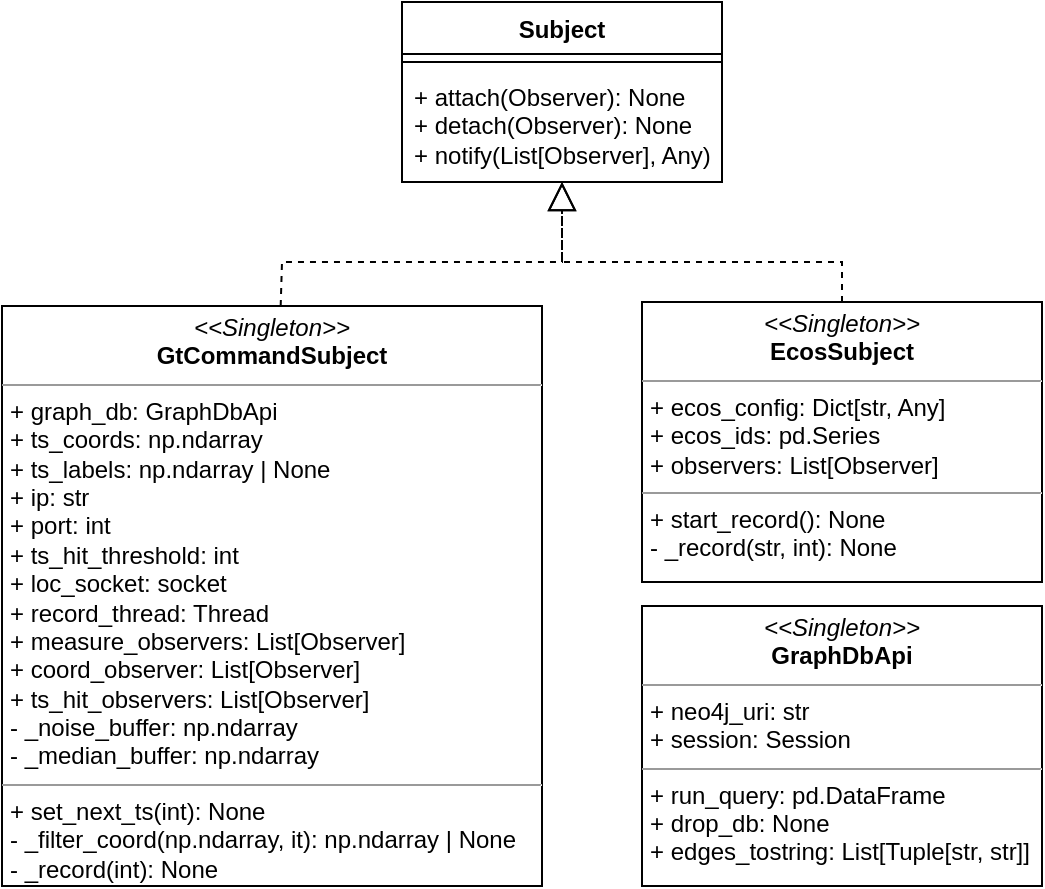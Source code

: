 <mxfile version="24.0.1" type="github">
  <diagram name="Page-1" id="31kL542jptBf9IF8P8UT">
    <mxGraphModel dx="1208" dy="1103" grid="1" gridSize="10" guides="1" tooltips="1" connect="1" arrows="1" fold="1" page="1" pageScale="1" pageWidth="850" pageHeight="1100" math="0" shadow="0">
      <root>
        <mxCell id="0" />
        <mxCell id="1" parent="0" />
        <mxCell id="1zcbpxARIGvhw2aFm4UJ-1" value="Subject" style="swimlane;fontStyle=1;align=center;verticalAlign=top;childLayout=stackLayout;horizontal=1;startSize=26;horizontalStack=0;resizeParent=1;resizeParentMax=0;resizeLast=0;collapsible=1;marginBottom=0;whiteSpace=wrap;html=1;" vertex="1" parent="1">
          <mxGeometry x="1070" y="10" width="160" height="90" as="geometry" />
        </mxCell>
        <mxCell id="1zcbpxARIGvhw2aFm4UJ-2" value="" style="line;strokeWidth=1;fillColor=none;align=left;verticalAlign=middle;spacingTop=-1;spacingLeft=3;spacingRight=3;rotatable=0;labelPosition=right;points=[];portConstraint=eastwest;strokeColor=inherit;" vertex="1" parent="1zcbpxARIGvhw2aFm4UJ-1">
          <mxGeometry y="26" width="160" height="8" as="geometry" />
        </mxCell>
        <mxCell id="1zcbpxARIGvhw2aFm4UJ-3" value="+ attach(Observer): None&lt;br&gt;+ detach(Observer): None&lt;br&gt;+ notify(List[Observer], Any)" style="text;strokeColor=none;fillColor=none;align=left;verticalAlign=top;spacingLeft=4;spacingRight=4;overflow=hidden;rotatable=0;points=[[0,0.5],[1,0.5]];portConstraint=eastwest;whiteSpace=wrap;html=1;" vertex="1" parent="1zcbpxARIGvhw2aFm4UJ-1">
          <mxGeometry y="34" width="160" height="56" as="geometry" />
        </mxCell>
        <mxCell id="1zcbpxARIGvhw2aFm4UJ-4" value="" style="endArrow=block;dashed=1;endFill=0;endSize=12;html=1;rounded=0;" edge="1" parent="1" source="1zcbpxARIGvhw2aFm4UJ-8">
          <mxGeometry width="160" relative="1" as="geometry">
            <mxPoint x="1010" y="160" as="sourcePoint" />
            <mxPoint x="1150" y="100" as="targetPoint" />
            <Array as="points">
              <mxPoint x="1010" y="140" />
              <mxPoint x="1150" y="140" />
            </Array>
          </mxGeometry>
        </mxCell>
        <mxCell id="1zcbpxARIGvhw2aFm4UJ-5" value="" style="endArrow=block;dashed=1;endFill=0;endSize=12;html=1;rounded=0;" edge="1" parent="1" source="1zcbpxARIGvhw2aFm4UJ-6">
          <mxGeometry width="160" relative="1" as="geometry">
            <mxPoint x="1290" y="160" as="sourcePoint" />
            <mxPoint x="1150" y="100" as="targetPoint" />
            <Array as="points">
              <mxPoint x="1290" y="140" />
              <mxPoint x="1150" y="140" />
            </Array>
          </mxGeometry>
        </mxCell>
        <mxCell id="1zcbpxARIGvhw2aFm4UJ-6" value="&lt;p style=&quot;margin:0px;margin-top:4px;text-align:center;&quot;&gt;&lt;i&gt;&amp;lt;&amp;lt;Singleton&amp;gt;&amp;gt;&lt;/i&gt;&lt;br&gt;&lt;b&gt;EcosSubject&lt;/b&gt;&lt;/p&gt;&lt;hr size=&quot;1&quot;&gt;&lt;p style=&quot;margin:0px;margin-left:4px;&quot;&gt;+ ecos_config: Dict[str, Any]&lt;br style=&quot;border-color: var(--border-color);&quot;&gt;+ ecos_ids: pd.Series&lt;br style=&quot;border-color: var(--border-color);&quot;&gt;+ observers: List[Observer]&lt;br&gt;&lt;/p&gt;&lt;hr size=&quot;1&quot;&gt;&lt;p style=&quot;margin:0px;margin-left:4px;&quot;&gt;+ start_record(): None&lt;br style=&quot;border-color: var(--border-color);&quot;&gt;- _record(str, int): None&lt;br&gt;&lt;/p&gt;" style="verticalAlign=top;align=left;overflow=fill;fontSize=12;fontFamily=Helvetica;html=1;whiteSpace=wrap;" vertex="1" parent="1">
          <mxGeometry x="1190" y="160" width="200" height="140" as="geometry" />
        </mxCell>
        <mxCell id="1zcbpxARIGvhw2aFm4UJ-7" value="&lt;p style=&quot;margin:0px;margin-top:4px;text-align:center;&quot;&gt;&lt;i&gt;&amp;lt;&amp;lt;Singleton&amp;gt;&amp;gt;&lt;/i&gt;&lt;br&gt;&lt;b&gt;GraphDbApi&lt;/b&gt;&lt;/p&gt;&lt;hr size=&quot;1&quot;&gt;&lt;p style=&quot;margin:0px;margin-left:4px;&quot;&gt;+ neo4j_uri: str&lt;br style=&quot;border-color: var(--border-color);&quot;&gt;+ session: Session&lt;br&gt;&lt;/p&gt;&lt;hr size=&quot;1&quot;&gt;&lt;p style=&quot;margin:0px;margin-left:4px;&quot;&gt;+ run_query: pd.DataFrame&lt;br style=&quot;border-color: var(--border-color);&quot;&gt;+ drop_db: None&lt;br style=&quot;border-color: var(--border-color);&quot;&gt;+ edges_tostring: List[Tuple[str, str]]&lt;br&gt;&lt;/p&gt;" style="verticalAlign=top;align=left;overflow=fill;fontSize=12;fontFamily=Helvetica;html=1;whiteSpace=wrap;" vertex="1" parent="1">
          <mxGeometry x="1190" y="312" width="200" height="140" as="geometry" />
        </mxCell>
        <mxCell id="1zcbpxARIGvhw2aFm4UJ-8" value="&lt;p style=&quot;margin:0px;margin-top:4px;text-align:center;&quot;&gt;&lt;i&gt;&amp;lt;&amp;lt;Singleton&amp;gt;&amp;gt;&lt;/i&gt;&lt;br&gt;&lt;b&gt;GtCommandSubject&lt;/b&gt;&lt;/p&gt;&lt;hr size=&quot;1&quot;&gt;&lt;p style=&quot;margin:0px;margin-left:4px;&quot;&gt;+ graph_db: GraphDbApi&lt;br style=&quot;border-color: var(--border-color);&quot;&gt;+ ts_coords: np.ndarray&lt;br style=&quot;border-color: var(--border-color);&quot;&gt;+ ts_labels: np.ndarray | None&lt;br style=&quot;border-color: var(--border-color);&quot;&gt;+ ip: str&lt;br style=&quot;border-color: var(--border-color);&quot;&gt;+ port: int&lt;br style=&quot;border-color: var(--border-color);&quot;&gt;+ ts_hit_threshold: int&lt;br style=&quot;border-color: var(--border-color);&quot;&gt;+ loc_socket: socket&lt;br style=&quot;border-color: var(--border-color);&quot;&gt;+ record_thread: Thread&lt;br style=&quot;border-color: var(--border-color);&quot;&gt;+ measure_observers: List[Observer]&lt;br style=&quot;border-color: var(--border-color);&quot;&gt;+ coord_observer: List[Observer]&lt;br style=&quot;border-color: var(--border-color);&quot;&gt;+ ts_hit_observers: List[Observer]&lt;br style=&quot;border-color: var(--border-color);&quot;&gt;- _noise_buffer: np.ndarray&lt;br style=&quot;border-color: var(--border-color);&quot;&gt;- _median_buffer: np.ndarray&lt;br&gt;&lt;/p&gt;&lt;hr size=&quot;1&quot;&gt;&lt;p style=&quot;margin:0px;margin-left:4px;&quot;&gt;+ set_next_ts(int): None&lt;br style=&quot;border-color: var(--border-color);&quot;&gt;- _filter_coord(np.ndarray, it): np.ndarray | None&lt;br style=&quot;border-color: var(--border-color);&quot;&gt;- _record(int): None&lt;br&gt;&lt;/p&gt;" style="verticalAlign=top;align=left;overflow=fill;fontSize=12;fontFamily=Helvetica;html=1;whiteSpace=wrap;" vertex="1" parent="1">
          <mxGeometry x="870" y="162" width="270" height="290" as="geometry" />
        </mxCell>
      </root>
    </mxGraphModel>
  </diagram>
</mxfile>
